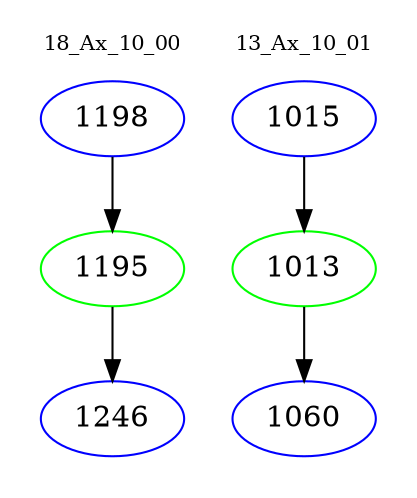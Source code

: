 digraph{
subgraph cluster_0 {
color = white
label = "18_Ax_10_00";
fontsize=10;
T0_1198 [label="1198", color="blue"]
T0_1198 -> T0_1195 [color="black"]
T0_1195 [label="1195", color="green"]
T0_1195 -> T0_1246 [color="black"]
T0_1246 [label="1246", color="blue"]
}
subgraph cluster_1 {
color = white
label = "13_Ax_10_01";
fontsize=10;
T1_1015 [label="1015", color="blue"]
T1_1015 -> T1_1013 [color="black"]
T1_1013 [label="1013", color="green"]
T1_1013 -> T1_1060 [color="black"]
T1_1060 [label="1060", color="blue"]
}
}
